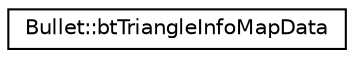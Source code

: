 digraph "Graphical Class Hierarchy"
{
  edge [fontname="Helvetica",fontsize="10",labelfontname="Helvetica",labelfontsize="10"];
  node [fontname="Helvetica",fontsize="10",shape=record];
  rankdir="LR";
  Node1 [label="Bullet::btTriangleInfoMapData",height=0.2,width=0.4,color="black", fillcolor="white", style="filled",URL="$class_bullet_1_1bt_triangle_info_map_data.html"];
}
